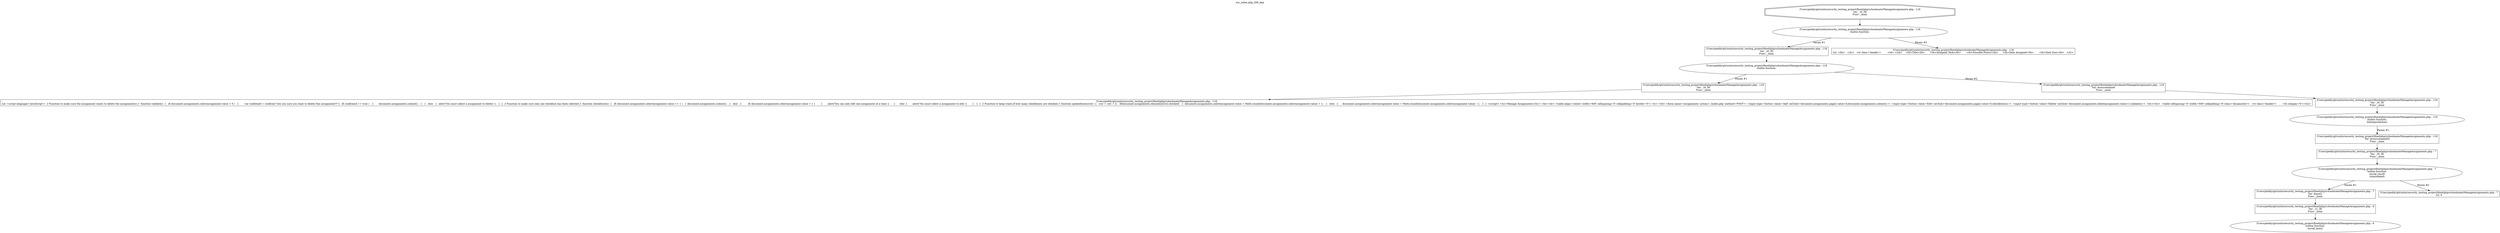 digraph cfg {
  label="xss_index.php_206_dep";
  labelloc=t;
  n1 [shape=doubleoctagon, label="/Users/peddy/git/unitn/security_testing_project/fixed/php/schoolmate/ManageAssignments.php : 118\nVar: _t0_36\nFunc: _main\n"];
  n2 [shape=ellipse, label="/Users/peddy/git/unitn/security_testing_project/fixed/php/schoolmate/ManageAssignments.php : 118\nbuiltin function:\n.\n"];
  n3 [shape=box, label="/Users/peddy/git/unitn/security_testing_project/fixed/php/schoolmate/ManageAssignments.php : 118\nVar: _t0_36\nFunc: _main\n"];
  n4 [shape=ellipse, label="/Users/peddy/git/unitn/security_testing_project/fixed/php/schoolmate/ManageAssignments.php : 118\nbuiltin function:\n.\n"];
  n5 [shape=box, label="/Users/peddy/git/unitn/security_testing_project/fixed/php/schoolmate/ManageAssignments.php : 118\nVar: _t0_36\nFunc: _main\n"];
  n6 [shape=box, label="/Users/peddy/git/unitn/security_testing_project/fixed/php/schoolmate/ManageAssignments.php : 118\nLit: <script language='JavaScript'>  // Function to make sure the assignment wants to delete the assignment(s) //  function validate()  {   if( document.assignments.selectassignment.value > 0 )   {	var confirmed = confirm(\\\"Are you sure you want to delete this assignment?\\\");	if( confirmed == true )	{	 document.assignments.submit();	}   }   else   {	alert('You must select a assignment to delete.');   }  }  // Function to make sure only one checkbox has been selected //  function checkboxes()  {   if( document.assignments.selectassignment.value == 1 )   {	document.assignments.submit();   }   else   {	if( document.assignments.selectassignment.value > 1 )	{	 alert('You can only edit one assignment at a time.');	}	else	{	 alert('You must select a assignment to edit.');	}   }  }  // Function to keep track of how many checkboxes are checked //  function updateboxes(row)  {   row = row + 2;   if(document.assignments.elements[row].checked)   {	document.assignments.selectassignment.value = Math.round(document.assignments.selectassignment.value) + 1;   }   else   {	document.assignments.selectassignment.value = Math.round(document.assignments.selectassignment.value) - 1;   }  } </script> <h1>Manage Assignments</h1> <br><br> <table align='center' width='600' cellspacing='0' cellpadding='0' border='0'> <tr> <td> <form name='assignments' action='./index.php' method='POST'>  <input type='button' value='Add' onClick='document.assignments.page2.value=4;document.assignments.submit();'>  <input type='button' value='Edit' onClick='document.assignments.page2.value=5;checkboxes();'>  <input type='button' value='Delete' onClick='document.assignments.deleteassignment.value=1;validate();'>  <br><br>  <table cellspacing='0' width='600' cellpadding='8' class='dynamiclist'>   <tr class='header'>	<th colspan='6'><h2>\n"];
  n7 [shape=box, label="/Users/peddy/git/unitn/security_testing_project/fixed/php/schoolmate/ManageAssignments.php : 118\nVar: $coursename0\nFunc: _main\n"];
  n8 [shape=box, label="/Users/peddy/git/unitn/security_testing_project/fixed/php/schoolmate/ManageAssignments.php : 116\nVar: _t0_36\nFunc: _main\n"];
  n9 [shape=ellipse, label="/Users/peddy/git/unitn/security_testing_project/fixed/php/schoolmate/ManageAssignments.php : 116\nbuiltin function:\nhtmlspecialchars\n"];
  n10 [shape=box, label="/Users/peddy/git/unitn/security_testing_project/fixed/php/schoolmate/ManageAssignments.php : 116\nVar: $coursename[0]\nFunc: _main\n"];
  n11 [shape=box, label="/Users/peddy/git/unitn/security_testing_project/fixed/php/schoolmate/ManageAssignments.php : 7\nVar: _t0_36\nFunc: _main\n"];
  n12 [shape=ellipse, label="/Users/peddy/git/unitn/security_testing_project/fixed/php/schoolmate/ManageAssignments.php : 7\nbuiltin function:\nmysql_result\n(unmodeled)\n"];
  n13 [shape=box, label="/Users/peddy/git/unitn/security_testing_project/fixed/php/schoolmate/ManageAssignments.php : 7\nVar: $query\nFunc: _main\n"];
  n14 [shape=box, label="/Users/peddy/git/unitn/security_testing_project/fixed/php/schoolmate/ManageAssignments.php : 6\nVar: _t1_36\nFunc: _main\n"];
  n15 [shape=ellipse, label="/Users/peddy/git/unitn/security_testing_project/fixed/php/schoolmate/ManageAssignments.php : 6\nbuiltin function:\nmysql_query\n"];
  n16 [shape=box, label="/Users/peddy/git/unitn/security_testing_project/fixed/php/schoolmate/ManageAssignments.php : 7\nLit: 0\n"];
  n17 [shape=box, label="/Users/peddy/git/unitn/security_testing_project/fixed/php/schoolmate/ManageAssignments.php : 118\nLit: </th>   </tr>   <tr class='header'>	<td>&nbsp;</td>	<th>Title</th>	<th>Assigned Task</th>	<th>Possible Points</th>	<th>Date Assigned</th>	<th>Date Due</th>   </tr>\n"];
  n1 -> n2;
  n3 -> n4;
  n5 -> n6;
  n4 -> n5[label="Param #1"];
  n4 -> n7[label="Param #2"];
  n8 -> n9;
  n11 -> n12;
  n14 -> n15;
  n13 -> n14;
  n12 -> n13[label="Param #1"];
  n12 -> n16[label="Param #2"];
  n10 -> n11;
  n9 -> n10[label="Param #1"];
  n7 -> n8;
  n2 -> n3[label="Param #1"];
  n2 -> n17[label="Param #2"];
}
